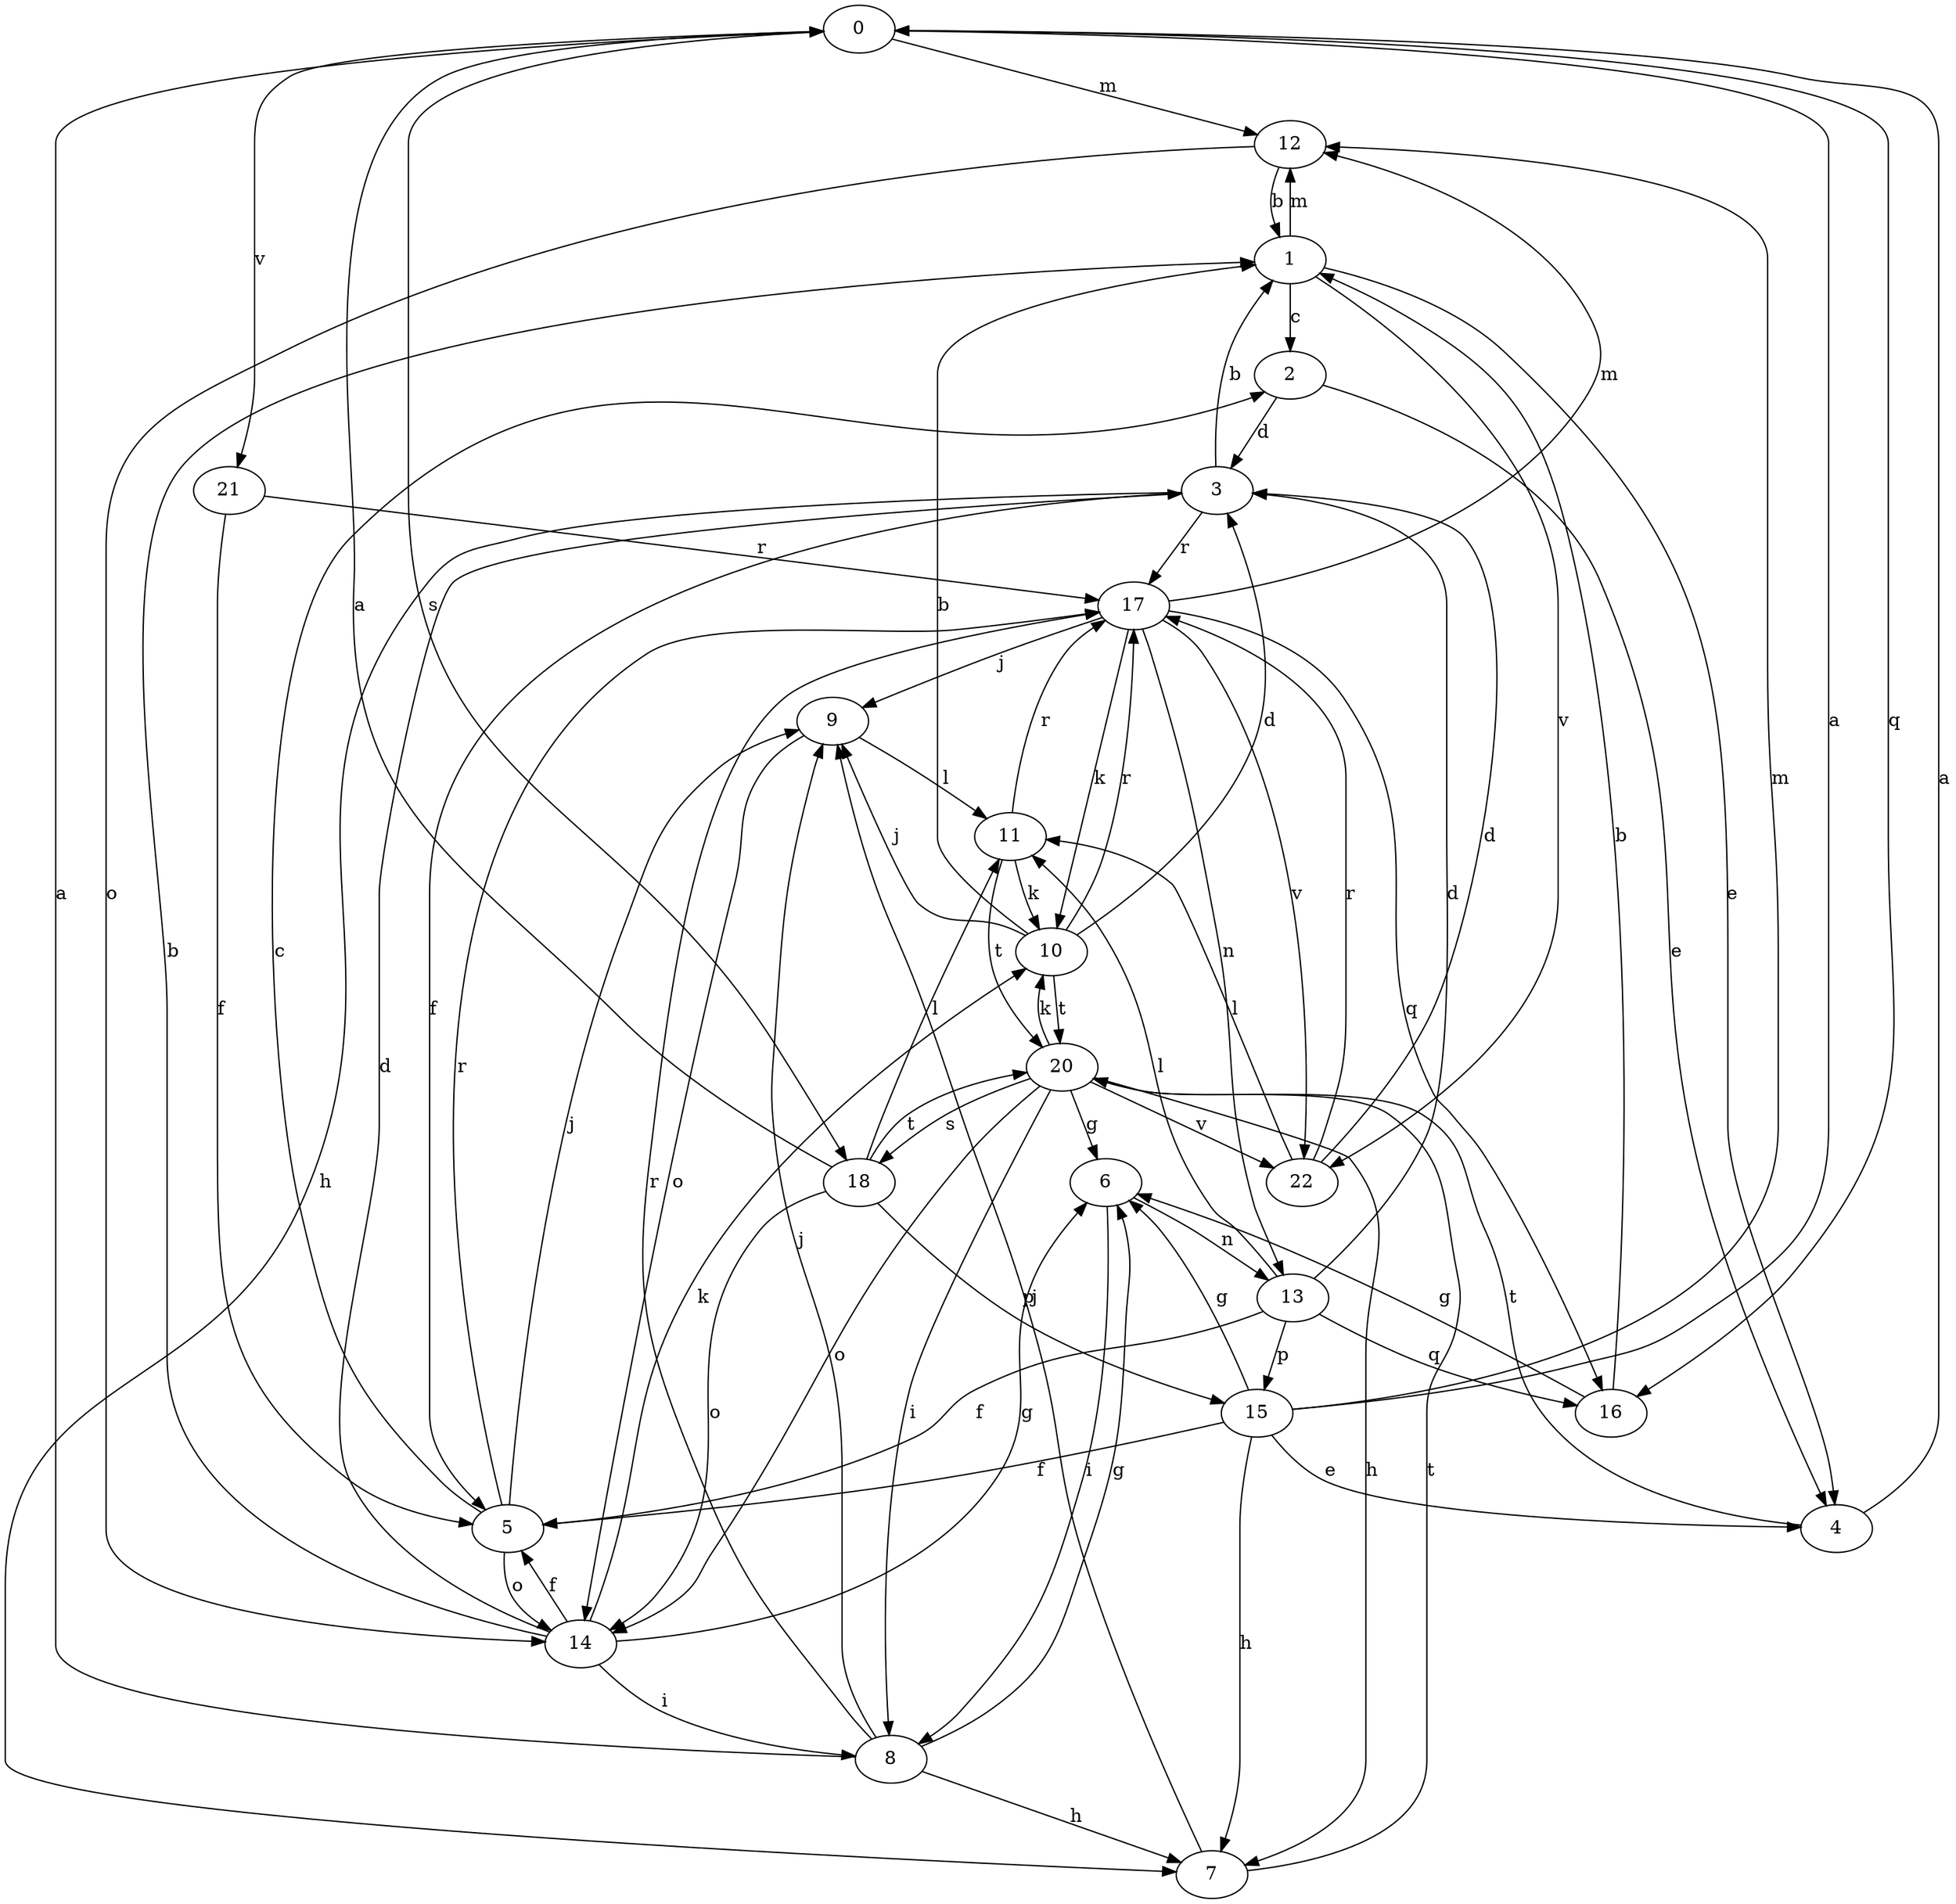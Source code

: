 strict digraph  {
0;
1;
2;
3;
4;
5;
6;
7;
8;
9;
10;
11;
12;
13;
14;
15;
16;
17;
18;
20;
21;
22;
0 -> 12  [label=m];
0 -> 16  [label=q];
0 -> 18  [label=s];
0 -> 21  [label=v];
1 -> 2  [label=c];
1 -> 4  [label=e];
1 -> 12  [label=m];
1 -> 22  [label=v];
2 -> 3  [label=d];
2 -> 4  [label=e];
3 -> 1  [label=b];
3 -> 5  [label=f];
3 -> 7  [label=h];
3 -> 17  [label=r];
4 -> 0  [label=a];
4 -> 20  [label=t];
5 -> 2  [label=c];
5 -> 9  [label=j];
5 -> 14  [label=o];
5 -> 17  [label=r];
6 -> 8  [label=i];
6 -> 13  [label=n];
7 -> 9  [label=j];
7 -> 20  [label=t];
8 -> 0  [label=a];
8 -> 6  [label=g];
8 -> 7  [label=h];
8 -> 9  [label=j];
8 -> 17  [label=r];
9 -> 11  [label=l];
9 -> 14  [label=o];
10 -> 1  [label=b];
10 -> 3  [label=d];
10 -> 9  [label=j];
10 -> 17  [label=r];
10 -> 20  [label=t];
11 -> 10  [label=k];
11 -> 17  [label=r];
11 -> 20  [label=t];
12 -> 1  [label=b];
12 -> 14  [label=o];
13 -> 3  [label=d];
13 -> 5  [label=f];
13 -> 11  [label=l];
13 -> 15  [label=p];
13 -> 16  [label=q];
14 -> 1  [label=b];
14 -> 3  [label=d];
14 -> 5  [label=f];
14 -> 6  [label=g];
14 -> 8  [label=i];
14 -> 10  [label=k];
15 -> 0  [label=a];
15 -> 4  [label=e];
15 -> 5  [label=f];
15 -> 6  [label=g];
15 -> 7  [label=h];
15 -> 12  [label=m];
16 -> 1  [label=b];
16 -> 6  [label=g];
17 -> 9  [label=j];
17 -> 10  [label=k];
17 -> 12  [label=m];
17 -> 13  [label=n];
17 -> 16  [label=q];
17 -> 22  [label=v];
18 -> 0  [label=a];
18 -> 11  [label=l];
18 -> 14  [label=o];
18 -> 15  [label=p];
18 -> 20  [label=t];
20 -> 6  [label=g];
20 -> 7  [label=h];
20 -> 8  [label=i];
20 -> 10  [label=k];
20 -> 14  [label=o];
20 -> 18  [label=s];
20 -> 22  [label=v];
21 -> 5  [label=f];
21 -> 17  [label=r];
22 -> 3  [label=d];
22 -> 11  [label=l];
22 -> 17  [label=r];
}
